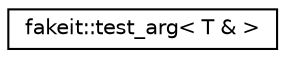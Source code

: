 digraph "Graphical Class Hierarchy"
{
  edge [fontname="Helvetica",fontsize="10",labelfontname="Helvetica",labelfontsize="10"];
  node [fontname="Helvetica",fontsize="10",shape=record];
  rankdir="LR";
  Node1 [label="fakeit::test_arg\< T & \>",height=0.2,width=0.4,color="black", fillcolor="white", style="filled",URL="$d2/d26/structfakeit_1_1test__arg_3_01T_01_6_01_4.html"];
}
